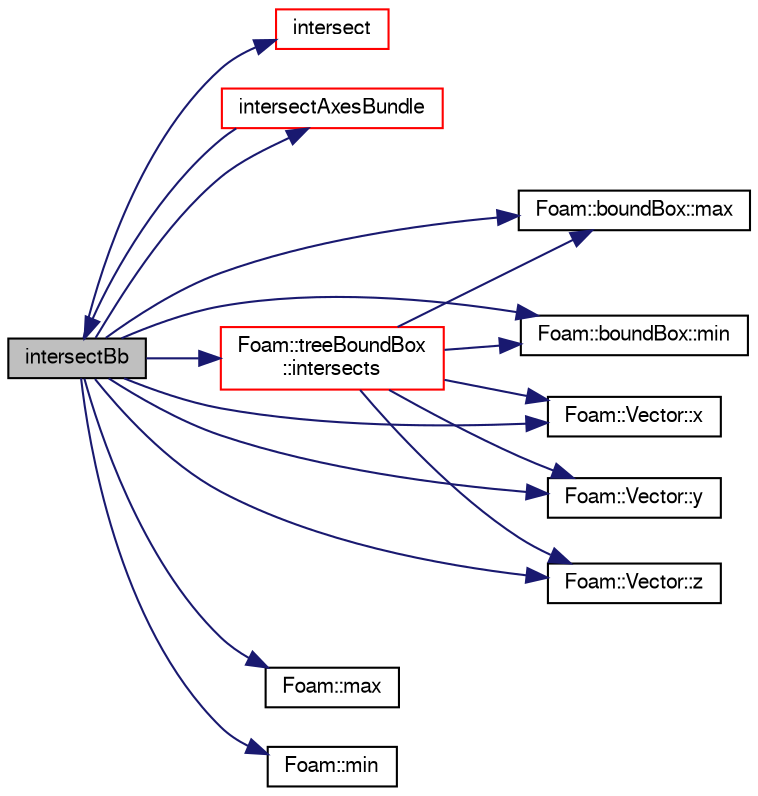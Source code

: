 digraph "intersectBb"
{
  bgcolor="transparent";
  edge [fontname="FreeSans",fontsize="10",labelfontname="FreeSans",labelfontsize="10"];
  node [fontname="FreeSans",fontsize="10",shape=record];
  rankdir="LR";
  Node30 [label="intersectBb",height=0.2,width=0.4,color="black", fillcolor="grey75", style="filled", fontcolor="black"];
  Node30 -> Node31 [color="midnightblue",fontsize="10",style="solid",fontname="FreeSans"];
  Node31 [label="intersect",height=0.2,width=0.4,color="red",URL="$a25522.html#a6f3f2c96d8b164f0f6c9eef08d310923",tooltip="Does triangle intersect plane. Return bool and set intersection segment. "];
  Node30 -> Node38 [color="midnightblue",fontsize="10",style="solid",fontname="FreeSans"];
  Node38 [label="intersectAxesBundle",height=0.2,width=0.4,color="red",URL="$a25522.html#a9dee5658f90fecf99dc7ed9262fee6e3",tooltip="Intersect triangle with parallel edges aligned with axis i0. "];
  Node38 -> Node30 [color="midnightblue",fontsize="10",style="solid",fontname="FreeSans"];
  Node30 -> Node42 [color="midnightblue",fontsize="10",style="solid",fontname="FreeSans"];
  Node42 [label="Foam::treeBoundBox\l::intersects",height=0.2,width=0.4,color="red",URL="$a27618.html#a7f2d8860a14160c2474f35e362a9b149",tooltip="Intersects segment; set point to intersection position and face,. "];
  Node42 -> Node44 [color="midnightblue",fontsize="10",style="solid",fontname="FreeSans"];
  Node44 [label="Foam::boundBox::max",height=0.2,width=0.4,color="black",URL="$a27102.html#a43279cd20862e64a21c8c82ee6c2441b",tooltip="Maximum describing the bounding box. "];
  Node42 -> Node45 [color="midnightblue",fontsize="10",style="solid",fontname="FreeSans"];
  Node45 [label="Foam::boundBox::min",height=0.2,width=0.4,color="black",URL="$a27102.html#a41bea928bbb72b904d07db28570b07bd",tooltip="Minimum describing the bounding box. "];
  Node42 -> Node46 [color="midnightblue",fontsize="10",style="solid",fontname="FreeSans"];
  Node46 [label="Foam::Vector::x",height=0.2,width=0.4,color="black",URL="$a28442.html#a63327976e5a8359700064a02ae22548e"];
  Node42 -> Node47 [color="midnightblue",fontsize="10",style="solid",fontname="FreeSans"];
  Node47 [label="Foam::Vector::y",height=0.2,width=0.4,color="black",URL="$a28442.html#a1ee865f676fbac703a49c6654dd3ad74"];
  Node42 -> Node48 [color="midnightblue",fontsize="10",style="solid",fontname="FreeSans"];
  Node48 [label="Foam::Vector::z",height=0.2,width=0.4,color="black",URL="$a28442.html#a1c8320b15610de211ec70ef966581423"];
  Node30 -> Node44 [color="midnightblue",fontsize="10",style="solid",fontname="FreeSans"];
  Node30 -> Node51 [color="midnightblue",fontsize="10",style="solid",fontname="FreeSans"];
  Node51 [label="Foam::max",height=0.2,width=0.4,color="black",URL="$a21124.html#ac993e906cf2774ae77e666bc24e81733"];
  Node30 -> Node45 [color="midnightblue",fontsize="10",style="solid",fontname="FreeSans"];
  Node30 -> Node52 [color="midnightblue",fontsize="10",style="solid",fontname="FreeSans"];
  Node52 [label="Foam::min",height=0.2,width=0.4,color="black",URL="$a21124.html#a253e112ad2d56d96230ff39ea7f442dc"];
  Node30 -> Node46 [color="midnightblue",fontsize="10",style="solid",fontname="FreeSans"];
  Node30 -> Node47 [color="midnightblue",fontsize="10",style="solid",fontname="FreeSans"];
  Node30 -> Node48 [color="midnightblue",fontsize="10",style="solid",fontname="FreeSans"];
}
